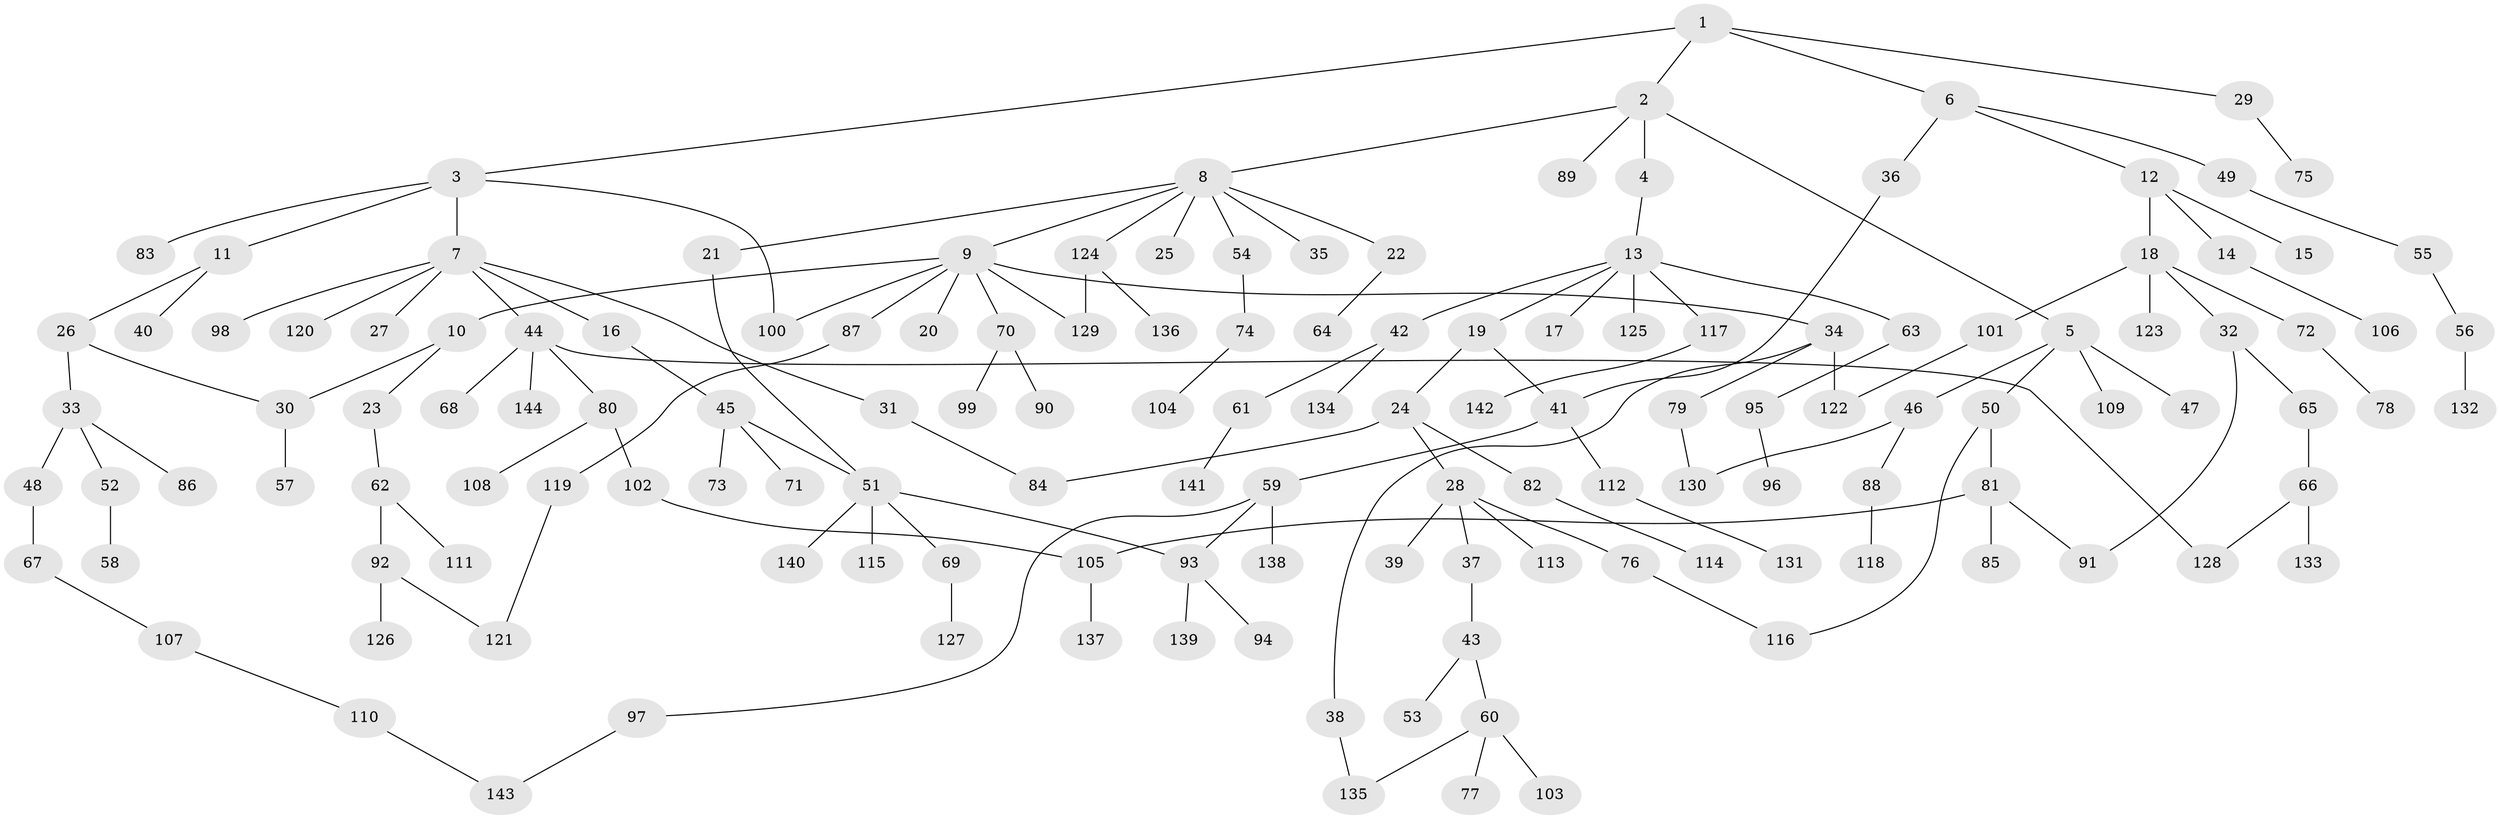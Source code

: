 // Generated by graph-tools (version 1.1) at 2025/41/03/09/25 04:41:25]
// undirected, 144 vertices, 159 edges
graph export_dot {
graph [start="1"]
  node [color=gray90,style=filled];
  1;
  2;
  3;
  4;
  5;
  6;
  7;
  8;
  9;
  10;
  11;
  12;
  13;
  14;
  15;
  16;
  17;
  18;
  19;
  20;
  21;
  22;
  23;
  24;
  25;
  26;
  27;
  28;
  29;
  30;
  31;
  32;
  33;
  34;
  35;
  36;
  37;
  38;
  39;
  40;
  41;
  42;
  43;
  44;
  45;
  46;
  47;
  48;
  49;
  50;
  51;
  52;
  53;
  54;
  55;
  56;
  57;
  58;
  59;
  60;
  61;
  62;
  63;
  64;
  65;
  66;
  67;
  68;
  69;
  70;
  71;
  72;
  73;
  74;
  75;
  76;
  77;
  78;
  79;
  80;
  81;
  82;
  83;
  84;
  85;
  86;
  87;
  88;
  89;
  90;
  91;
  92;
  93;
  94;
  95;
  96;
  97;
  98;
  99;
  100;
  101;
  102;
  103;
  104;
  105;
  106;
  107;
  108;
  109;
  110;
  111;
  112;
  113;
  114;
  115;
  116;
  117;
  118;
  119;
  120;
  121;
  122;
  123;
  124;
  125;
  126;
  127;
  128;
  129;
  130;
  131;
  132;
  133;
  134;
  135;
  136;
  137;
  138;
  139;
  140;
  141;
  142;
  143;
  144;
  1 -- 2;
  1 -- 3;
  1 -- 6;
  1 -- 29;
  2 -- 4;
  2 -- 5;
  2 -- 8;
  2 -- 89;
  3 -- 7;
  3 -- 11;
  3 -- 83;
  3 -- 100;
  4 -- 13;
  5 -- 46;
  5 -- 47;
  5 -- 50;
  5 -- 109;
  6 -- 12;
  6 -- 36;
  6 -- 49;
  7 -- 16;
  7 -- 27;
  7 -- 31;
  7 -- 44;
  7 -- 98;
  7 -- 120;
  8 -- 9;
  8 -- 21;
  8 -- 22;
  8 -- 25;
  8 -- 35;
  8 -- 54;
  8 -- 124;
  9 -- 10;
  9 -- 20;
  9 -- 34;
  9 -- 70;
  9 -- 87;
  9 -- 129;
  9 -- 100;
  10 -- 23;
  10 -- 30;
  11 -- 26;
  11 -- 40;
  12 -- 14;
  12 -- 15;
  12 -- 18;
  13 -- 17;
  13 -- 19;
  13 -- 42;
  13 -- 63;
  13 -- 117;
  13 -- 125;
  14 -- 106;
  16 -- 45;
  18 -- 32;
  18 -- 72;
  18 -- 101;
  18 -- 123;
  19 -- 24;
  19 -- 41;
  21 -- 51;
  22 -- 64;
  23 -- 62;
  24 -- 28;
  24 -- 82;
  24 -- 84;
  26 -- 33;
  26 -- 30;
  28 -- 37;
  28 -- 39;
  28 -- 76;
  28 -- 113;
  29 -- 75;
  30 -- 57;
  31 -- 84;
  32 -- 65;
  32 -- 91;
  33 -- 48;
  33 -- 52;
  33 -- 86;
  34 -- 38;
  34 -- 79;
  34 -- 122;
  36 -- 41;
  37 -- 43;
  38 -- 135;
  41 -- 59;
  41 -- 112;
  42 -- 61;
  42 -- 134;
  43 -- 53;
  43 -- 60;
  44 -- 68;
  44 -- 80;
  44 -- 128;
  44 -- 144;
  45 -- 51;
  45 -- 71;
  45 -- 73;
  46 -- 88;
  46 -- 130;
  48 -- 67;
  49 -- 55;
  50 -- 81;
  50 -- 116;
  51 -- 69;
  51 -- 93;
  51 -- 115;
  51 -- 140;
  52 -- 58;
  54 -- 74;
  55 -- 56;
  56 -- 132;
  59 -- 97;
  59 -- 138;
  59 -- 93;
  60 -- 77;
  60 -- 103;
  60 -- 135;
  61 -- 141;
  62 -- 92;
  62 -- 111;
  63 -- 95;
  65 -- 66;
  66 -- 133;
  66 -- 128;
  67 -- 107;
  69 -- 127;
  70 -- 90;
  70 -- 99;
  72 -- 78;
  74 -- 104;
  76 -- 116;
  79 -- 130;
  80 -- 102;
  80 -- 108;
  81 -- 85;
  81 -- 91;
  81 -- 105;
  82 -- 114;
  87 -- 119;
  88 -- 118;
  92 -- 126;
  92 -- 121;
  93 -- 94;
  93 -- 139;
  95 -- 96;
  97 -- 143;
  101 -- 122;
  102 -- 105;
  105 -- 137;
  107 -- 110;
  110 -- 143;
  112 -- 131;
  117 -- 142;
  119 -- 121;
  124 -- 136;
  124 -- 129;
}
